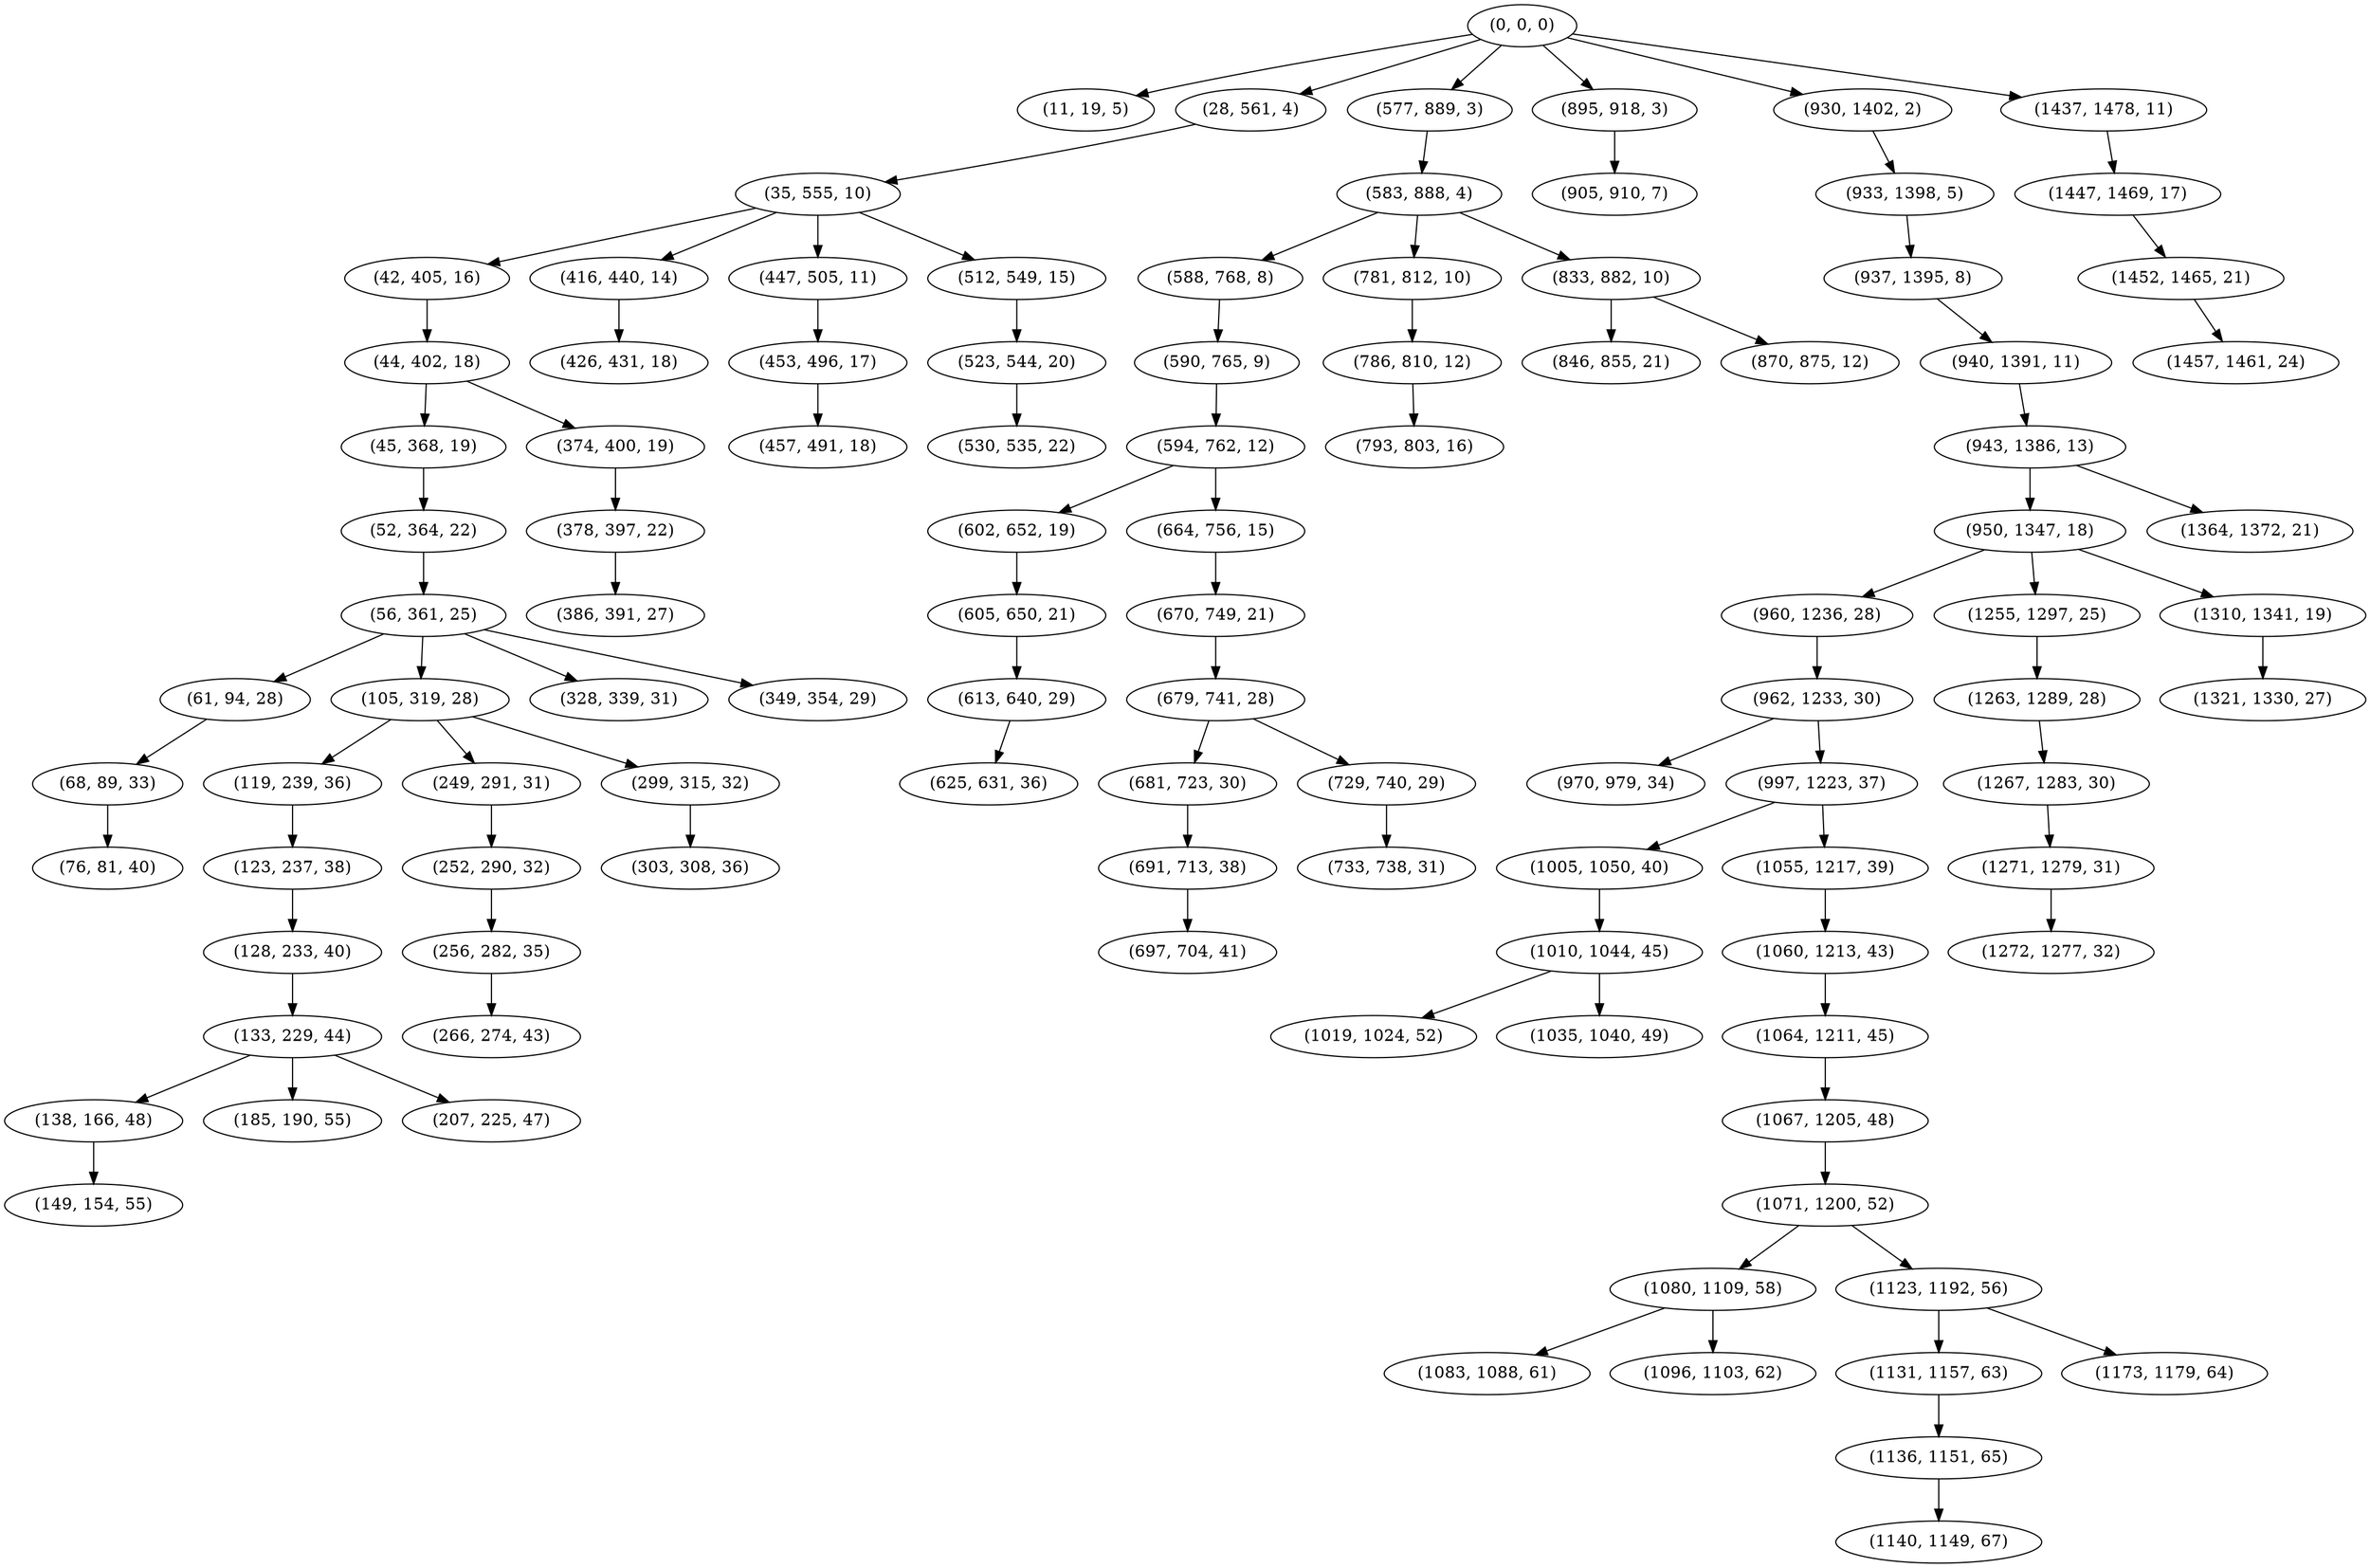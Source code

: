 digraph tree {
    "(0, 0, 0)";
    "(11, 19, 5)";
    "(28, 561, 4)";
    "(35, 555, 10)";
    "(42, 405, 16)";
    "(44, 402, 18)";
    "(45, 368, 19)";
    "(52, 364, 22)";
    "(56, 361, 25)";
    "(61, 94, 28)";
    "(68, 89, 33)";
    "(76, 81, 40)";
    "(105, 319, 28)";
    "(119, 239, 36)";
    "(123, 237, 38)";
    "(128, 233, 40)";
    "(133, 229, 44)";
    "(138, 166, 48)";
    "(149, 154, 55)";
    "(185, 190, 55)";
    "(207, 225, 47)";
    "(249, 291, 31)";
    "(252, 290, 32)";
    "(256, 282, 35)";
    "(266, 274, 43)";
    "(299, 315, 32)";
    "(303, 308, 36)";
    "(328, 339, 31)";
    "(349, 354, 29)";
    "(374, 400, 19)";
    "(378, 397, 22)";
    "(386, 391, 27)";
    "(416, 440, 14)";
    "(426, 431, 18)";
    "(447, 505, 11)";
    "(453, 496, 17)";
    "(457, 491, 18)";
    "(512, 549, 15)";
    "(523, 544, 20)";
    "(530, 535, 22)";
    "(577, 889, 3)";
    "(583, 888, 4)";
    "(588, 768, 8)";
    "(590, 765, 9)";
    "(594, 762, 12)";
    "(602, 652, 19)";
    "(605, 650, 21)";
    "(613, 640, 29)";
    "(625, 631, 36)";
    "(664, 756, 15)";
    "(670, 749, 21)";
    "(679, 741, 28)";
    "(681, 723, 30)";
    "(691, 713, 38)";
    "(697, 704, 41)";
    "(729, 740, 29)";
    "(733, 738, 31)";
    "(781, 812, 10)";
    "(786, 810, 12)";
    "(793, 803, 16)";
    "(833, 882, 10)";
    "(846, 855, 21)";
    "(870, 875, 12)";
    "(895, 918, 3)";
    "(905, 910, 7)";
    "(930, 1402, 2)";
    "(933, 1398, 5)";
    "(937, 1395, 8)";
    "(940, 1391, 11)";
    "(943, 1386, 13)";
    "(950, 1347, 18)";
    "(960, 1236, 28)";
    "(962, 1233, 30)";
    "(970, 979, 34)";
    "(997, 1223, 37)";
    "(1005, 1050, 40)";
    "(1010, 1044, 45)";
    "(1019, 1024, 52)";
    "(1035, 1040, 49)";
    "(1055, 1217, 39)";
    "(1060, 1213, 43)";
    "(1064, 1211, 45)";
    "(1067, 1205, 48)";
    "(1071, 1200, 52)";
    "(1080, 1109, 58)";
    "(1083, 1088, 61)";
    "(1096, 1103, 62)";
    "(1123, 1192, 56)";
    "(1131, 1157, 63)";
    "(1136, 1151, 65)";
    "(1140, 1149, 67)";
    "(1173, 1179, 64)";
    "(1255, 1297, 25)";
    "(1263, 1289, 28)";
    "(1267, 1283, 30)";
    "(1271, 1279, 31)";
    "(1272, 1277, 32)";
    "(1310, 1341, 19)";
    "(1321, 1330, 27)";
    "(1364, 1372, 21)";
    "(1437, 1478, 11)";
    "(1447, 1469, 17)";
    "(1452, 1465, 21)";
    "(1457, 1461, 24)";
    "(0, 0, 0)" -> "(11, 19, 5)";
    "(0, 0, 0)" -> "(28, 561, 4)";
    "(0, 0, 0)" -> "(577, 889, 3)";
    "(0, 0, 0)" -> "(895, 918, 3)";
    "(0, 0, 0)" -> "(930, 1402, 2)";
    "(0, 0, 0)" -> "(1437, 1478, 11)";
    "(28, 561, 4)" -> "(35, 555, 10)";
    "(35, 555, 10)" -> "(42, 405, 16)";
    "(35, 555, 10)" -> "(416, 440, 14)";
    "(35, 555, 10)" -> "(447, 505, 11)";
    "(35, 555, 10)" -> "(512, 549, 15)";
    "(42, 405, 16)" -> "(44, 402, 18)";
    "(44, 402, 18)" -> "(45, 368, 19)";
    "(44, 402, 18)" -> "(374, 400, 19)";
    "(45, 368, 19)" -> "(52, 364, 22)";
    "(52, 364, 22)" -> "(56, 361, 25)";
    "(56, 361, 25)" -> "(61, 94, 28)";
    "(56, 361, 25)" -> "(105, 319, 28)";
    "(56, 361, 25)" -> "(328, 339, 31)";
    "(56, 361, 25)" -> "(349, 354, 29)";
    "(61, 94, 28)" -> "(68, 89, 33)";
    "(68, 89, 33)" -> "(76, 81, 40)";
    "(105, 319, 28)" -> "(119, 239, 36)";
    "(105, 319, 28)" -> "(249, 291, 31)";
    "(105, 319, 28)" -> "(299, 315, 32)";
    "(119, 239, 36)" -> "(123, 237, 38)";
    "(123, 237, 38)" -> "(128, 233, 40)";
    "(128, 233, 40)" -> "(133, 229, 44)";
    "(133, 229, 44)" -> "(138, 166, 48)";
    "(133, 229, 44)" -> "(185, 190, 55)";
    "(133, 229, 44)" -> "(207, 225, 47)";
    "(138, 166, 48)" -> "(149, 154, 55)";
    "(249, 291, 31)" -> "(252, 290, 32)";
    "(252, 290, 32)" -> "(256, 282, 35)";
    "(256, 282, 35)" -> "(266, 274, 43)";
    "(299, 315, 32)" -> "(303, 308, 36)";
    "(374, 400, 19)" -> "(378, 397, 22)";
    "(378, 397, 22)" -> "(386, 391, 27)";
    "(416, 440, 14)" -> "(426, 431, 18)";
    "(447, 505, 11)" -> "(453, 496, 17)";
    "(453, 496, 17)" -> "(457, 491, 18)";
    "(512, 549, 15)" -> "(523, 544, 20)";
    "(523, 544, 20)" -> "(530, 535, 22)";
    "(577, 889, 3)" -> "(583, 888, 4)";
    "(583, 888, 4)" -> "(588, 768, 8)";
    "(583, 888, 4)" -> "(781, 812, 10)";
    "(583, 888, 4)" -> "(833, 882, 10)";
    "(588, 768, 8)" -> "(590, 765, 9)";
    "(590, 765, 9)" -> "(594, 762, 12)";
    "(594, 762, 12)" -> "(602, 652, 19)";
    "(594, 762, 12)" -> "(664, 756, 15)";
    "(602, 652, 19)" -> "(605, 650, 21)";
    "(605, 650, 21)" -> "(613, 640, 29)";
    "(613, 640, 29)" -> "(625, 631, 36)";
    "(664, 756, 15)" -> "(670, 749, 21)";
    "(670, 749, 21)" -> "(679, 741, 28)";
    "(679, 741, 28)" -> "(681, 723, 30)";
    "(679, 741, 28)" -> "(729, 740, 29)";
    "(681, 723, 30)" -> "(691, 713, 38)";
    "(691, 713, 38)" -> "(697, 704, 41)";
    "(729, 740, 29)" -> "(733, 738, 31)";
    "(781, 812, 10)" -> "(786, 810, 12)";
    "(786, 810, 12)" -> "(793, 803, 16)";
    "(833, 882, 10)" -> "(846, 855, 21)";
    "(833, 882, 10)" -> "(870, 875, 12)";
    "(895, 918, 3)" -> "(905, 910, 7)";
    "(930, 1402, 2)" -> "(933, 1398, 5)";
    "(933, 1398, 5)" -> "(937, 1395, 8)";
    "(937, 1395, 8)" -> "(940, 1391, 11)";
    "(940, 1391, 11)" -> "(943, 1386, 13)";
    "(943, 1386, 13)" -> "(950, 1347, 18)";
    "(943, 1386, 13)" -> "(1364, 1372, 21)";
    "(950, 1347, 18)" -> "(960, 1236, 28)";
    "(950, 1347, 18)" -> "(1255, 1297, 25)";
    "(950, 1347, 18)" -> "(1310, 1341, 19)";
    "(960, 1236, 28)" -> "(962, 1233, 30)";
    "(962, 1233, 30)" -> "(970, 979, 34)";
    "(962, 1233, 30)" -> "(997, 1223, 37)";
    "(997, 1223, 37)" -> "(1005, 1050, 40)";
    "(997, 1223, 37)" -> "(1055, 1217, 39)";
    "(1005, 1050, 40)" -> "(1010, 1044, 45)";
    "(1010, 1044, 45)" -> "(1019, 1024, 52)";
    "(1010, 1044, 45)" -> "(1035, 1040, 49)";
    "(1055, 1217, 39)" -> "(1060, 1213, 43)";
    "(1060, 1213, 43)" -> "(1064, 1211, 45)";
    "(1064, 1211, 45)" -> "(1067, 1205, 48)";
    "(1067, 1205, 48)" -> "(1071, 1200, 52)";
    "(1071, 1200, 52)" -> "(1080, 1109, 58)";
    "(1071, 1200, 52)" -> "(1123, 1192, 56)";
    "(1080, 1109, 58)" -> "(1083, 1088, 61)";
    "(1080, 1109, 58)" -> "(1096, 1103, 62)";
    "(1123, 1192, 56)" -> "(1131, 1157, 63)";
    "(1123, 1192, 56)" -> "(1173, 1179, 64)";
    "(1131, 1157, 63)" -> "(1136, 1151, 65)";
    "(1136, 1151, 65)" -> "(1140, 1149, 67)";
    "(1255, 1297, 25)" -> "(1263, 1289, 28)";
    "(1263, 1289, 28)" -> "(1267, 1283, 30)";
    "(1267, 1283, 30)" -> "(1271, 1279, 31)";
    "(1271, 1279, 31)" -> "(1272, 1277, 32)";
    "(1310, 1341, 19)" -> "(1321, 1330, 27)";
    "(1437, 1478, 11)" -> "(1447, 1469, 17)";
    "(1447, 1469, 17)" -> "(1452, 1465, 21)";
    "(1452, 1465, 21)" -> "(1457, 1461, 24)";
}
